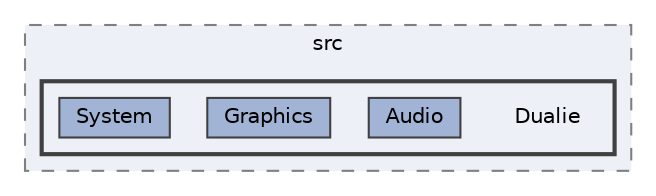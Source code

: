 digraph "build/CMakeFiles/dualie.dir/src/Dualie"
{
 // LATEX_PDF_SIZE
  bgcolor="transparent";
  edge [fontname=Helvetica,fontsize=10,labelfontname=Helvetica,labelfontsize=10];
  node [fontname=Helvetica,fontsize=10,shape=box,height=0.2,width=0.4];
  compound=true
  subgraph clusterdir_8244489cf584843729e887a9ab457831 {
    graph [ bgcolor="#edf0f7", pencolor="grey50", label="src", fontname=Helvetica,fontsize=10 style="filled,dashed", URL="dir_8244489cf584843729e887a9ab457831.html",tooltip=""]
  subgraph clusterdir_3154907d23e63847ab398d035674d918 {
    graph [ bgcolor="#edf0f7", pencolor="grey25", label="", fontname=Helvetica,fontsize=10 style="filled,bold", URL="dir_3154907d23e63847ab398d035674d918.html",tooltip=""]
    dir_3154907d23e63847ab398d035674d918 [shape=plaintext, label="Dualie"];
  dir_7a33f8005a42d48157128c755010a426 [label="Audio", fillcolor="#a2b4d6", color="grey25", style="filled", URL="dir_7a33f8005a42d48157128c755010a426.html",tooltip=""];
  dir_b9ae9a4eb3341bb5dccc39a7307b3a8d [label="Graphics", fillcolor="#a2b4d6", color="grey25", style="filled", URL="dir_b9ae9a4eb3341bb5dccc39a7307b3a8d.html",tooltip=""];
  dir_d0c0d090bf68cf04646600835279d900 [label="System", fillcolor="#a2b4d6", color="grey25", style="filled", URL="dir_d0c0d090bf68cf04646600835279d900.html",tooltip=""];
  }
  }
}
